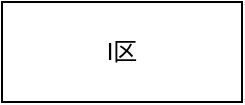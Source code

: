 <mxfile version="24.8.6">
  <diagram name="第 1 页" id="jG8BQiRutoGen5AwH5qS">
    <mxGraphModel dx="746" dy="465" grid="1" gridSize="10" guides="1" tooltips="1" connect="1" arrows="1" fold="1" page="1" pageScale="1" pageWidth="827" pageHeight="1169" math="0" shadow="0">
      <root>
        <mxCell id="0" />
        <mxCell id="1" parent="0" />
        <mxCell id="6CNTxtKraFy05i8eEUs7-1" value="I区" style="rounded=0;whiteSpace=wrap;html=1;" vertex="1" parent="1">
          <mxGeometry x="120" y="30" width="120" height="50" as="geometry" />
        </mxCell>
      </root>
    </mxGraphModel>
  </diagram>
</mxfile>
